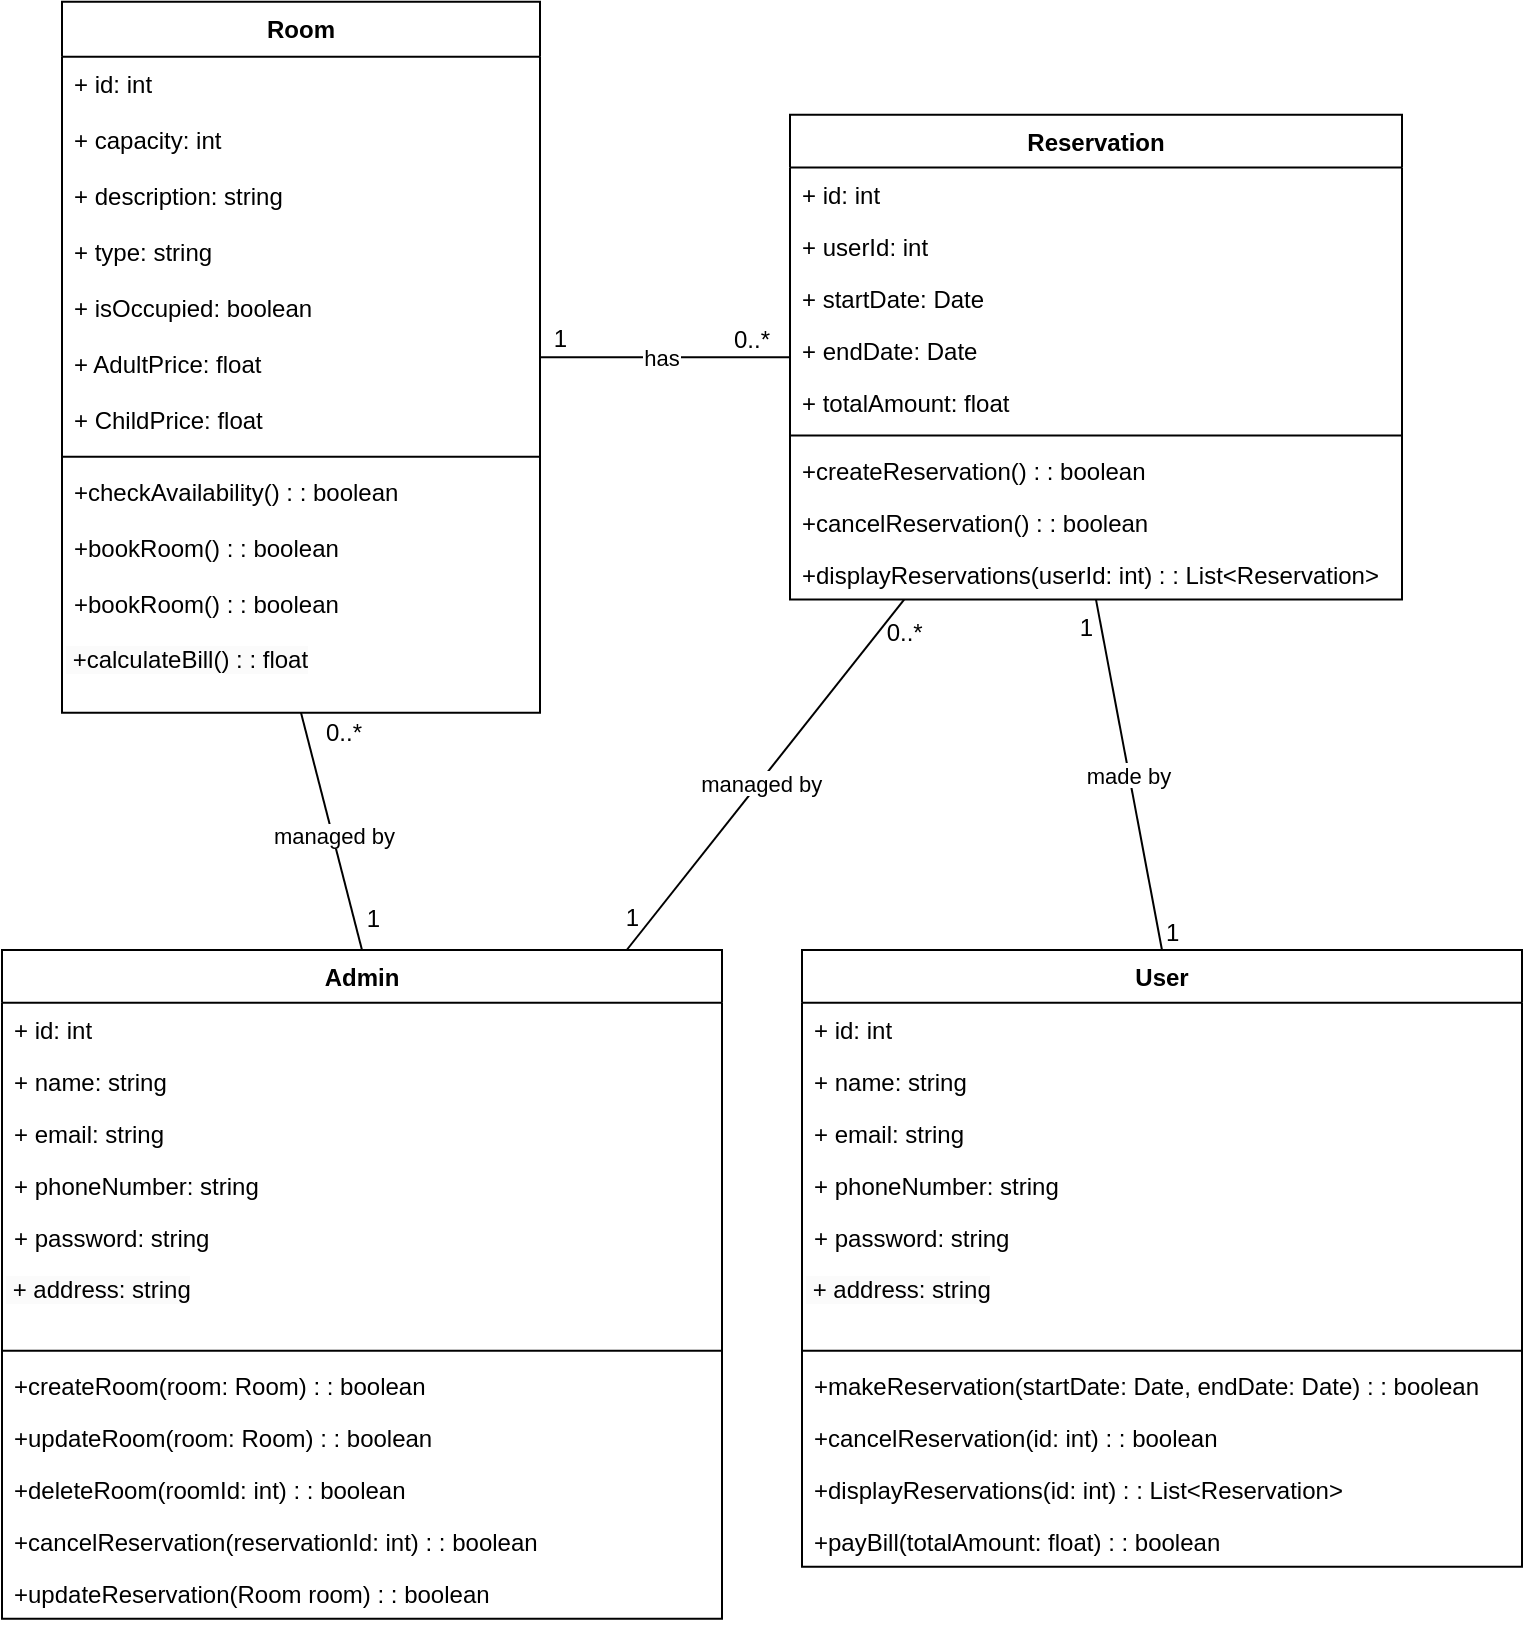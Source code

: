 <mxfile version="25.0.3">
  <diagram name="Page-1" id="4X1Jurayd0pQoacx-YrZ">
    <mxGraphModel dx="1100" dy="585" grid="1" gridSize="10" guides="1" tooltips="1" connect="1" arrows="1" fold="1" page="1" pageScale="1" pageWidth="827" pageHeight="1169" math="0" shadow="0">
      <root>
        <mxCell id="0" />
        <mxCell id="1" parent="0" />
        <mxCell id="9" value="Room" style="swimlane;fontStyle=1;align=center;verticalAlign=top;childLayout=stackLayout;horizontal=1;startSize=27.5;horizontalStack=0;resizeParent=1;resizeParentMax=0;resizeLast=0;collapsible=0;marginBottom=0;" parent="1" vertex="1">
          <mxGeometry x="70" y="5.87" width="239" height="355.5" as="geometry" />
        </mxCell>
        <mxCell id="10" value="+ id: int" style="text;strokeColor=none;fillColor=none;align=left;verticalAlign=top;spacingLeft=4;spacingRight=4;overflow=hidden;rotatable=0;points=[[0,0.5],[1,0.5]];portConstraint=eastwest;" parent="9" vertex="1">
          <mxGeometry y="27.5" width="239" height="28" as="geometry" />
        </mxCell>
        <mxCell id="11" value="+ capacity: int" style="text;strokeColor=none;fillColor=none;align=left;verticalAlign=top;spacingLeft=4;spacingRight=4;overflow=hidden;rotatable=0;points=[[0,0.5],[1,0.5]];portConstraint=eastwest;" parent="9" vertex="1">
          <mxGeometry y="55.5" width="239" height="28" as="geometry" />
        </mxCell>
        <mxCell id="C9b8qB7yjaKPYLwPQp-_-77" value="+ description: string" style="text;strokeColor=none;fillColor=none;align=left;verticalAlign=top;spacingLeft=4;spacingRight=4;overflow=hidden;rotatable=0;points=[[0,0.5],[1,0.5]];portConstraint=eastwest;" vertex="1" parent="9">
          <mxGeometry y="83.5" width="239" height="28" as="geometry" />
        </mxCell>
        <mxCell id="C9b8qB7yjaKPYLwPQp-_-66" value="+ type: string" style="text;strokeColor=none;fillColor=none;align=left;verticalAlign=top;spacingLeft=4;spacingRight=4;overflow=hidden;rotatable=0;points=[[0,0.5],[1,0.5]];portConstraint=eastwest;" vertex="1" parent="9">
          <mxGeometry y="111.5" width="239" height="28" as="geometry" />
        </mxCell>
        <mxCell id="12" value="+ isOccupied: boolean" style="text;strokeColor=none;fillColor=none;align=left;verticalAlign=top;spacingLeft=4;spacingRight=4;overflow=hidden;rotatable=0;points=[[0,0.5],[1,0.5]];portConstraint=eastwest;" parent="9" vertex="1">
          <mxGeometry y="139.5" width="239" height="28" as="geometry" />
        </mxCell>
        <mxCell id="C9b8qB7yjaKPYLwPQp-_-75" value="+ AdultPrice: float" style="text;strokeColor=none;fillColor=none;align=left;verticalAlign=top;spacingLeft=4;spacingRight=4;overflow=hidden;rotatable=0;points=[[0,0.5],[1,0.5]];portConstraint=eastwest;" vertex="1" parent="9">
          <mxGeometry y="167.5" width="239" height="28" as="geometry" />
        </mxCell>
        <mxCell id="C9b8qB7yjaKPYLwPQp-_-76" value="+ ChildPrice: float" style="text;strokeColor=none;fillColor=none;align=left;verticalAlign=top;spacingLeft=4;spacingRight=4;overflow=hidden;rotatable=0;points=[[0,0.5],[1,0.5]];portConstraint=eastwest;" vertex="1" parent="9">
          <mxGeometry y="195.5" width="239" height="28" as="geometry" />
        </mxCell>
        <mxCell id="13" style="line;strokeWidth=1;fillColor=none;align=left;verticalAlign=middle;spacingTop=-1;spacingLeft=3;spacingRight=3;rotatable=0;labelPosition=right;points=[];portConstraint=eastwest;strokeColor=inherit;" parent="9" vertex="1">
          <mxGeometry y="223.5" width="239" height="8" as="geometry" />
        </mxCell>
        <mxCell id="14" value="+checkAvailability() : : boolean" style="text;strokeColor=none;fillColor=none;align=left;verticalAlign=top;spacingLeft=4;spacingRight=4;overflow=hidden;rotatable=0;points=[[0,0.5],[1,0.5]];portConstraint=eastwest;" parent="9" vertex="1">
          <mxGeometry y="231.5" width="239" height="28" as="geometry" />
        </mxCell>
        <mxCell id="15" value="+bookRoom() : : boolean" style="text;strokeColor=none;fillColor=none;align=left;verticalAlign=top;spacingLeft=4;spacingRight=4;overflow=hidden;rotatable=0;points=[[0,0.5],[1,0.5]];portConstraint=eastwest;" parent="9" vertex="1">
          <mxGeometry y="259.5" width="239" height="28" as="geometry" />
        </mxCell>
        <mxCell id="C9b8qB7yjaKPYLwPQp-_-67" value="+bookRoom() : : boolean" style="text;strokeColor=none;fillColor=none;align=left;verticalAlign=top;spacingLeft=4;spacingRight=4;overflow=hidden;rotatable=0;points=[[0,0.5],[1,0.5]];portConstraint=eastwest;" vertex="1" parent="9">
          <mxGeometry y="287.5" width="239" height="28" as="geometry" />
        </mxCell>
        <mxCell id="C9b8qB7yjaKPYLwPQp-_-42" value="&lt;span style=&quot;color: rgb(0, 0, 0); font-family: Helvetica; font-size: 12px; font-style: normal; font-variant-ligatures: normal; font-variant-caps: normal; font-weight: 400; letter-spacing: normal; orphans: 2; text-align: left; text-indent: 0px; text-transform: none; widows: 2; word-spacing: 0px; -webkit-text-stroke-width: 0px; white-space: nowrap; background-color: rgb(251, 251, 251); text-decoration-thickness: initial; text-decoration-style: initial; text-decoration-color: initial; display: inline !important; float: none;&quot;&gt;&amp;nbsp;+calculateBill() : : float&lt;/span&gt;" style="text;whiteSpace=wrap;html=1;" vertex="1" parent="9">
          <mxGeometry y="315.5" width="239" height="40" as="geometry" />
        </mxCell>
        <mxCell id="16" value="Reservation" style="swimlane;fontStyle=1;align=center;verticalAlign=top;childLayout=stackLayout;horizontal=1;startSize=26.375;horizontalStack=0;resizeParent=1;resizeParentMax=0;resizeLast=0;collapsible=0;marginBottom=0;" parent="1" vertex="1">
          <mxGeometry x="434" y="62.43" width="306" height="242.375" as="geometry" />
        </mxCell>
        <mxCell id="17" value="+ id: int" style="text;strokeColor=none;fillColor=none;align=left;verticalAlign=top;spacingLeft=4;spacingRight=4;overflow=hidden;rotatable=0;points=[[0,0.5],[1,0.5]];portConstraint=eastwest;" parent="16" vertex="1">
          <mxGeometry y="26.375" width="306" height="26" as="geometry" />
        </mxCell>
        <mxCell id="18" value="+ userId: int" style="text;strokeColor=none;fillColor=none;align=left;verticalAlign=top;spacingLeft=4;spacingRight=4;overflow=hidden;rotatable=0;points=[[0,0.5],[1,0.5]];portConstraint=eastwest;" parent="16" vertex="1">
          <mxGeometry y="52.375" width="306" height="26" as="geometry" />
        </mxCell>
        <mxCell id="19" value="+ startDate: Date" style="text;strokeColor=none;fillColor=none;align=left;verticalAlign=top;spacingLeft=4;spacingRight=4;overflow=hidden;rotatable=0;points=[[0,0.5],[1,0.5]];portConstraint=eastwest;" parent="16" vertex="1">
          <mxGeometry y="78.375" width="306" height="26" as="geometry" />
        </mxCell>
        <mxCell id="20" value="+ endDate: Date" style="text;strokeColor=none;fillColor=none;align=left;verticalAlign=top;spacingLeft=4;spacingRight=4;overflow=hidden;rotatable=0;points=[[0,0.5],[1,0.5]];portConstraint=eastwest;" parent="16" vertex="1">
          <mxGeometry y="104.375" width="306" height="26" as="geometry" />
        </mxCell>
        <mxCell id="21" value="+ totalAmount: float" style="text;strokeColor=none;fillColor=none;align=left;verticalAlign=top;spacingLeft=4;spacingRight=4;overflow=hidden;rotatable=0;points=[[0,0.5],[1,0.5]];portConstraint=eastwest;" parent="16" vertex="1">
          <mxGeometry y="130.375" width="306" height="26" as="geometry" />
        </mxCell>
        <mxCell id="22" style="line;strokeWidth=1;fillColor=none;align=left;verticalAlign=middle;spacingTop=-1;spacingLeft=3;spacingRight=3;rotatable=0;labelPosition=right;points=[];portConstraint=eastwest;strokeColor=inherit;" parent="16" vertex="1">
          <mxGeometry y="156.375" width="306" height="8" as="geometry" />
        </mxCell>
        <mxCell id="23" value="+createReservation() : : boolean" style="text;strokeColor=none;fillColor=none;align=left;verticalAlign=top;spacingLeft=4;spacingRight=4;overflow=hidden;rotatable=0;points=[[0,0.5],[1,0.5]];portConstraint=eastwest;" parent="16" vertex="1">
          <mxGeometry y="164.375" width="306" height="26" as="geometry" />
        </mxCell>
        <mxCell id="24" value="+cancelReservation() : : boolean" style="text;strokeColor=none;fillColor=none;align=left;verticalAlign=top;spacingLeft=4;spacingRight=4;overflow=hidden;rotatable=0;points=[[0,0.5],[1,0.5]];portConstraint=eastwest;" parent="16" vertex="1">
          <mxGeometry y="190.375" width="306" height="26" as="geometry" />
        </mxCell>
        <mxCell id="C9b8qB7yjaKPYLwPQp-_-73" value="+displayReservations(userId: int) : : List&lt;Reservation&gt;" style="text;strokeColor=none;fillColor=none;align=left;verticalAlign=top;spacingLeft=4;spacingRight=4;overflow=hidden;rotatable=0;points=[[0,0.5],[1,0.5]];portConstraint=eastwest;" vertex="1" parent="16">
          <mxGeometry y="216.375" width="306" height="26" as="geometry" />
        </mxCell>
        <mxCell id="25" value="User" style="swimlane;fontStyle=1;align=center;verticalAlign=top;childLayout=stackLayout;horizontal=1;startSize=26.375;horizontalStack=0;resizeParent=1;resizeParentMax=0;resizeLast=0;collapsible=0;marginBottom=0;" parent="1" vertex="1">
          <mxGeometry x="440" y="480" width="360" height="308.375" as="geometry" />
        </mxCell>
        <mxCell id="26" value="+ id: int" style="text;strokeColor=none;fillColor=none;align=left;verticalAlign=top;spacingLeft=4;spacingRight=4;overflow=hidden;rotatable=0;points=[[0,0.5],[1,0.5]];portConstraint=eastwest;" parent="25" vertex="1">
          <mxGeometry y="26.375" width="360" height="26" as="geometry" />
        </mxCell>
        <mxCell id="C9b8qB7yjaKPYLwPQp-_-62" value="+ name: string" style="text;strokeColor=none;fillColor=none;align=left;verticalAlign=top;spacingLeft=4;spacingRight=4;overflow=hidden;rotatable=0;points=[[0,0.5],[1,0.5]];portConstraint=eastwest;" vertex="1" parent="25">
          <mxGeometry y="52.375" width="360" height="26" as="geometry" />
        </mxCell>
        <mxCell id="27" value="+ email: string" style="text;strokeColor=none;fillColor=none;align=left;verticalAlign=top;spacingLeft=4;spacingRight=4;overflow=hidden;rotatable=0;points=[[0,0.5],[1,0.5]];portConstraint=eastwest;" parent="25" vertex="1">
          <mxGeometry y="78.375" width="360" height="26" as="geometry" />
        </mxCell>
        <mxCell id="28" value="+ phoneNumber: string" style="text;strokeColor=none;fillColor=none;align=left;verticalAlign=top;spacingLeft=4;spacingRight=4;overflow=hidden;rotatable=0;points=[[0,0.5],[1,0.5]];portConstraint=eastwest;" parent="25" vertex="1">
          <mxGeometry y="104.375" width="360" height="26" as="geometry" />
        </mxCell>
        <mxCell id="29" value="+ password: string" style="text;strokeColor=none;fillColor=none;align=left;verticalAlign=top;spacingLeft=4;spacingRight=4;overflow=hidden;rotatable=0;points=[[0,0.5],[1,0.5]];portConstraint=eastwest;" parent="25" vertex="1">
          <mxGeometry y="130.375" width="360" height="26" as="geometry" />
        </mxCell>
        <mxCell id="C9b8qB7yjaKPYLwPQp-_-43" value="&lt;span style=&quot;color: rgb(0, 0, 0); font-family: Helvetica; font-size: 12px; font-style: normal; font-variant-ligatures: normal; font-variant-caps: normal; font-weight: 400; letter-spacing: normal; orphans: 2; text-align: left; text-indent: 0px; text-transform: none; widows: 2; word-spacing: 0px; -webkit-text-stroke-width: 0px; white-space: nowrap; background-color: rgb(251, 251, 251); text-decoration-thickness: initial; text-decoration-style: initial; text-decoration-color: initial; display: inline !important; float: none;&quot;&gt;&amp;nbsp;+ address: string&lt;/span&gt;" style="text;whiteSpace=wrap;html=1;" vertex="1" parent="25">
          <mxGeometry y="156.375" width="360" height="40" as="geometry" />
        </mxCell>
        <mxCell id="30" style="line;strokeWidth=1;fillColor=none;align=left;verticalAlign=middle;spacingTop=-1;spacingLeft=3;spacingRight=3;rotatable=0;labelPosition=right;points=[];portConstraint=eastwest;strokeColor=inherit;" parent="25" vertex="1">
          <mxGeometry y="196.375" width="360" height="8" as="geometry" />
        </mxCell>
        <mxCell id="31" value="+makeReservation(startDate: Date, endDate: Date) : : boolean" style="text;strokeColor=none;fillColor=none;align=left;verticalAlign=top;spacingLeft=4;spacingRight=4;overflow=hidden;rotatable=0;points=[[0,0.5],[1,0.5]];portConstraint=eastwest;" parent="25" vertex="1">
          <mxGeometry y="204.375" width="360" height="26" as="geometry" />
        </mxCell>
        <mxCell id="32" value="+cancelReservation(id: int) : : boolean" style="text;strokeColor=none;fillColor=none;align=left;verticalAlign=top;spacingLeft=4;spacingRight=4;overflow=hidden;rotatable=0;points=[[0,0.5],[1,0.5]];portConstraint=eastwest;" parent="25" vertex="1">
          <mxGeometry y="230.375" width="360" height="26" as="geometry" />
        </mxCell>
        <mxCell id="C9b8qB7yjaKPYLwPQp-_-74" value="+displayReservations(id: int) : : List&lt;Reservation&gt;" style="text;strokeColor=none;fillColor=none;align=left;verticalAlign=top;spacingLeft=4;spacingRight=4;overflow=hidden;rotatable=0;points=[[0,0.5],[1,0.5]];portConstraint=eastwest;" vertex="1" parent="25">
          <mxGeometry y="256.375" width="360" height="26" as="geometry" />
        </mxCell>
        <mxCell id="33" value="+payBill(totalAmount: float) : : boolean" style="text;strokeColor=none;fillColor=none;align=left;verticalAlign=top;spacingLeft=4;spacingRight=4;overflow=hidden;rotatable=0;points=[[0,0.5],[1,0.5]];portConstraint=eastwest;" parent="25" vertex="1">
          <mxGeometry y="282.375" width="360" height="26" as="geometry" />
        </mxCell>
        <mxCell id="37" value="has" style="curved=1;startArrow=none;endArrow=none;" parent="1" source="9" target="16" edge="1">
          <mxGeometry x="-0.024" relative="1" as="geometry">
            <Array as="points" />
            <mxPoint x="309" y="120" as="sourcePoint" />
            <mxPoint x="419" y="119.995" as="targetPoint" />
            <mxPoint as="offset" />
          </mxGeometry>
        </mxCell>
        <mxCell id="38" value="1" style="edgeLabel;resizable=0;labelBackgroundColor=none;fontSize=12;align=right;verticalAlign=top;" parent="37" vertex="1">
          <mxGeometry x="-1" relative="1" as="geometry">
            <mxPoint x="15" y="-23" as="offset" />
          </mxGeometry>
        </mxCell>
        <mxCell id="39" value="0..*" style="edgeLabel;resizable=0;labelBackgroundColor=none;fontSize=12;align=left;verticalAlign=bottom;" parent="37" vertex="1">
          <mxGeometry x="1" relative="1" as="geometry">
            <mxPoint x="-30" as="offset" />
          </mxGeometry>
        </mxCell>
        <mxCell id="40" value="made by" style="curved=1;startArrow=none;endArrow=none;exitX=0.5;exitY=1;entryX=0.5;entryY=0;" parent="1" source="16" target="25" edge="1">
          <mxGeometry relative="1" as="geometry">
            <Array as="points" />
          </mxGeometry>
        </mxCell>
        <mxCell id="41" value="1" style="edgeLabel;resizable=0;labelBackgroundColor=none;fontSize=12;align=right;verticalAlign=top;" parent="40" vertex="1">
          <mxGeometry x="-1" relative="1" as="geometry" />
        </mxCell>
        <mxCell id="42" value="1" style="edgeLabel;resizable=0;labelBackgroundColor=none;fontSize=12;align=left;verticalAlign=bottom;" parent="40" vertex="1">
          <mxGeometry x="1" relative="1" as="geometry" />
        </mxCell>
        <mxCell id="C9b8qB7yjaKPYLwPQp-_-45" value="Admin" style="swimlane;fontStyle=1;align=center;verticalAlign=top;childLayout=stackLayout;horizontal=1;startSize=26.375;horizontalStack=0;resizeParent=1;resizeParentMax=0;resizeLast=0;collapsible=0;marginBottom=0;" vertex="1" parent="1">
          <mxGeometry x="40" y="480" width="360" height="334.375" as="geometry" />
        </mxCell>
        <mxCell id="C9b8qB7yjaKPYLwPQp-_-63" value="+ id: int" style="text;strokeColor=none;fillColor=none;align=left;verticalAlign=top;spacingLeft=4;spacingRight=4;overflow=hidden;rotatable=0;points=[[0,0.5],[1,0.5]];portConstraint=eastwest;" vertex="1" parent="C9b8qB7yjaKPYLwPQp-_-45">
          <mxGeometry y="26.375" width="360" height="26" as="geometry" />
        </mxCell>
        <mxCell id="C9b8qB7yjaKPYLwPQp-_-46" value="+ name: string" style="text;strokeColor=none;fillColor=none;align=left;verticalAlign=top;spacingLeft=4;spacingRight=4;overflow=hidden;rotatable=0;points=[[0,0.5],[1,0.5]];portConstraint=eastwest;" vertex="1" parent="C9b8qB7yjaKPYLwPQp-_-45">
          <mxGeometry y="52.375" width="360" height="26" as="geometry" />
        </mxCell>
        <mxCell id="C9b8qB7yjaKPYLwPQp-_-47" value="+ email: string" style="text;strokeColor=none;fillColor=none;align=left;verticalAlign=top;spacingLeft=4;spacingRight=4;overflow=hidden;rotatable=0;points=[[0,0.5],[1,0.5]];portConstraint=eastwest;" vertex="1" parent="C9b8qB7yjaKPYLwPQp-_-45">
          <mxGeometry y="78.375" width="360" height="26" as="geometry" />
        </mxCell>
        <mxCell id="C9b8qB7yjaKPYLwPQp-_-48" value="+ phoneNumber: string" style="text;strokeColor=none;fillColor=none;align=left;verticalAlign=top;spacingLeft=4;spacingRight=4;overflow=hidden;rotatable=0;points=[[0,0.5],[1,0.5]];portConstraint=eastwest;" vertex="1" parent="C9b8qB7yjaKPYLwPQp-_-45">
          <mxGeometry y="104.375" width="360" height="26" as="geometry" />
        </mxCell>
        <mxCell id="C9b8qB7yjaKPYLwPQp-_-49" value="+ password: string" style="text;strokeColor=none;fillColor=none;align=left;verticalAlign=top;spacingLeft=4;spacingRight=4;overflow=hidden;rotatable=0;points=[[0,0.5],[1,0.5]];portConstraint=eastwest;" vertex="1" parent="C9b8qB7yjaKPYLwPQp-_-45">
          <mxGeometry y="130.375" width="360" height="26" as="geometry" />
        </mxCell>
        <mxCell id="C9b8qB7yjaKPYLwPQp-_-50" value="&lt;span style=&quot;color: rgb(0, 0, 0); font-family: Helvetica; font-size: 12px; font-style: normal; font-variant-ligatures: normal; font-variant-caps: normal; font-weight: 400; letter-spacing: normal; orphans: 2; text-align: left; text-indent: 0px; text-transform: none; widows: 2; word-spacing: 0px; -webkit-text-stroke-width: 0px; white-space: nowrap; background-color: rgb(251, 251, 251); text-decoration-thickness: initial; text-decoration-style: initial; text-decoration-color: initial; display: inline !important; float: none;&quot;&gt;&amp;nbsp;+ address: string&lt;/span&gt;" style="text;whiteSpace=wrap;html=1;" vertex="1" parent="C9b8qB7yjaKPYLwPQp-_-45">
          <mxGeometry y="156.375" width="360" height="40" as="geometry" />
        </mxCell>
        <mxCell id="C9b8qB7yjaKPYLwPQp-_-51" style="line;strokeWidth=1;fillColor=none;align=left;verticalAlign=middle;spacingTop=-1;spacingLeft=3;spacingRight=3;rotatable=0;labelPosition=right;points=[];portConstraint=eastwest;strokeColor=inherit;" vertex="1" parent="C9b8qB7yjaKPYLwPQp-_-45">
          <mxGeometry y="196.375" width="360" height="8" as="geometry" />
        </mxCell>
        <mxCell id="C9b8qB7yjaKPYLwPQp-_-52" value="+createRoom(room: Room) : : boolean" style="text;strokeColor=none;fillColor=none;align=left;verticalAlign=top;spacingLeft=4;spacingRight=4;overflow=hidden;rotatable=0;points=[[0,0.5],[1,0.5]];portConstraint=eastwest;" vertex="1" parent="C9b8qB7yjaKPYLwPQp-_-45">
          <mxGeometry y="204.375" width="360" height="26" as="geometry" />
        </mxCell>
        <mxCell id="C9b8qB7yjaKPYLwPQp-_-54" value="+updateRoom(room: Room) : : boolean" style="text;strokeColor=none;fillColor=none;align=left;verticalAlign=top;spacingLeft=4;spacingRight=4;overflow=hidden;rotatable=0;points=[[0,0.5],[1,0.5]];portConstraint=eastwest;" vertex="1" parent="C9b8qB7yjaKPYLwPQp-_-45">
          <mxGeometry y="230.375" width="360" height="26" as="geometry" />
        </mxCell>
        <mxCell id="C9b8qB7yjaKPYLwPQp-_-53" value="+deleteRoom(roomId: int) : : boolean" style="text;strokeColor=none;fillColor=none;align=left;verticalAlign=top;spacingLeft=4;spacingRight=4;overflow=hidden;rotatable=0;points=[[0,0.5],[1,0.5]];portConstraint=eastwest;" vertex="1" parent="C9b8qB7yjaKPYLwPQp-_-45">
          <mxGeometry y="256.375" width="360" height="26" as="geometry" />
        </mxCell>
        <mxCell id="C9b8qB7yjaKPYLwPQp-_-61" value="+cancelReservation(reservationId: int) : : boolean" style="text;strokeColor=none;fillColor=none;align=left;verticalAlign=top;spacingLeft=4;spacingRight=4;overflow=hidden;rotatable=0;points=[[0,0.5],[1,0.5]];portConstraint=eastwest;" vertex="1" parent="C9b8qB7yjaKPYLwPQp-_-45">
          <mxGeometry y="282.375" width="360" height="26" as="geometry" />
        </mxCell>
        <mxCell id="C9b8qB7yjaKPYLwPQp-_-60" value="+updateReservation(Room room) : : boolean" style="text;strokeColor=none;fillColor=none;align=left;verticalAlign=top;spacingLeft=4;spacingRight=4;overflow=hidden;rotatable=0;points=[[0,0.5],[1,0.5]];portConstraint=eastwest;" vertex="1" parent="C9b8qB7yjaKPYLwPQp-_-45">
          <mxGeometry y="308.375" width="360" height="26" as="geometry" />
        </mxCell>
        <mxCell id="C9b8qB7yjaKPYLwPQp-_-55" value="managed by" style="curved=1;startArrow=none;endArrow=none;entryX=0.5;entryY=0;entryDx=0;entryDy=0;exitX=0.5;exitY=1;exitDx=0;exitDy=0;" edge="1" parent="1" source="C9b8qB7yjaKPYLwPQp-_-42" target="C9b8qB7yjaKPYLwPQp-_-45">
          <mxGeometry x="0.04" y="1" relative="1" as="geometry">
            <Array as="points" />
            <mxPoint x="230" y="236.37" as="sourcePoint" />
            <mxPoint x="355" y="236.37" as="targetPoint" />
            <mxPoint as="offset" />
          </mxGeometry>
        </mxCell>
        <mxCell id="C9b8qB7yjaKPYLwPQp-_-56" value="1" style="edgeLabel;resizable=0;labelBackgroundColor=none;fontSize=12;align=right;verticalAlign=top;" vertex="1" parent="C9b8qB7yjaKPYLwPQp-_-55">
          <mxGeometry x="-1" relative="1" as="geometry">
            <mxPoint x="41" y="89" as="offset" />
          </mxGeometry>
        </mxCell>
        <mxCell id="C9b8qB7yjaKPYLwPQp-_-57" value="0..*" style="edgeLabel;resizable=0;labelBackgroundColor=none;fontSize=12;align=left;verticalAlign=bottom;" vertex="1" parent="C9b8qB7yjaKPYLwPQp-_-55">
          <mxGeometry x="1" relative="1" as="geometry">
            <mxPoint x="-20" y="-100" as="offset" />
          </mxGeometry>
        </mxCell>
        <mxCell id="C9b8qB7yjaKPYLwPQp-_-69" value="managed by" style="curved=1;startArrow=none;endArrow=none;" edge="1" parent="1" source="16" target="C9b8qB7yjaKPYLwPQp-_-45">
          <mxGeometry x="0.04" y="1" relative="1" as="geometry">
            <Array as="points" />
            <mxPoint x="360" y="236.38" as="sourcePoint" />
            <mxPoint x="381" y="324.38" as="targetPoint" />
            <mxPoint as="offset" />
          </mxGeometry>
        </mxCell>
        <mxCell id="C9b8qB7yjaKPYLwPQp-_-70" value="1" style="edgeLabel;resizable=0;labelBackgroundColor=none;fontSize=12;align=right;verticalAlign=top;" vertex="1" parent="C9b8qB7yjaKPYLwPQp-_-69">
          <mxGeometry x="-1" relative="1" as="geometry">
            <mxPoint x="-131" y="145" as="offset" />
          </mxGeometry>
        </mxCell>
        <mxCell id="C9b8qB7yjaKPYLwPQp-_-71" value="0..*" style="edgeLabel;resizable=0;labelBackgroundColor=none;fontSize=12;align=left;verticalAlign=bottom;" vertex="1" parent="C9b8qB7yjaKPYLwPQp-_-69">
          <mxGeometry x="1" relative="1" as="geometry">
            <mxPoint x="128" y="-150" as="offset" />
          </mxGeometry>
        </mxCell>
      </root>
    </mxGraphModel>
  </diagram>
</mxfile>